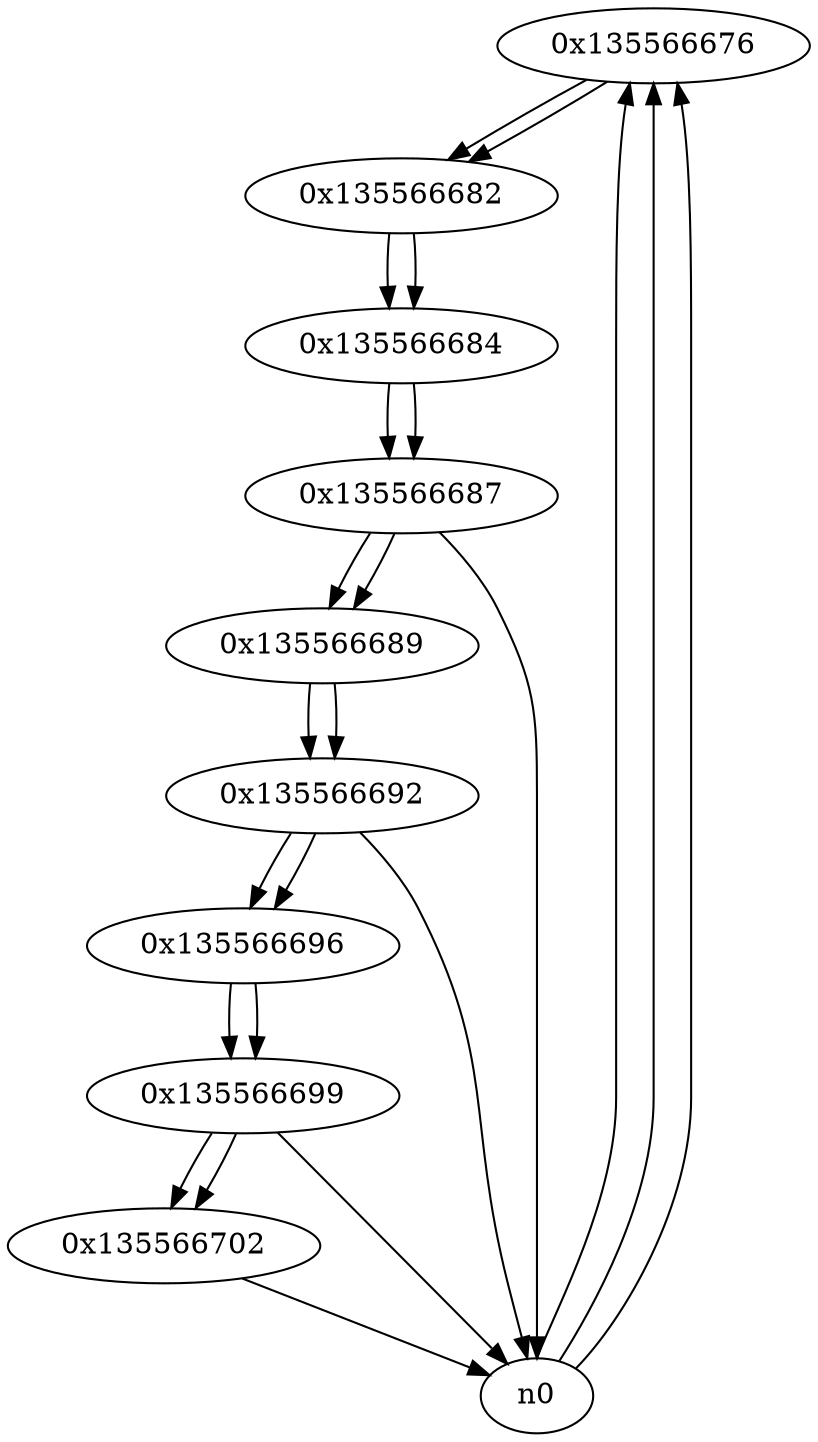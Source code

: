digraph G{
/* nodes */
  n1 [label="0x135566676"]
  n2 [label="0x135566682"]
  n3 [label="0x135566684"]
  n4 [label="0x135566687"]
  n5 [label="0x135566689"]
  n6 [label="0x135566692"]
  n7 [label="0x135566696"]
  n8 [label="0x135566699"]
  n9 [label="0x135566702"]
/* edges */
n1 -> n2;
n0 -> n1;
n0 -> n1;
n0 -> n1;
n2 -> n3;
n1 -> n2;
n3 -> n4;
n2 -> n3;
n4 -> n5;
n4 -> n0;
n3 -> n4;
n5 -> n6;
n4 -> n5;
n6 -> n7;
n6 -> n0;
n5 -> n6;
n7 -> n8;
n6 -> n7;
n8 -> n9;
n8 -> n0;
n7 -> n8;
n9 -> n0;
n8 -> n9;
}
